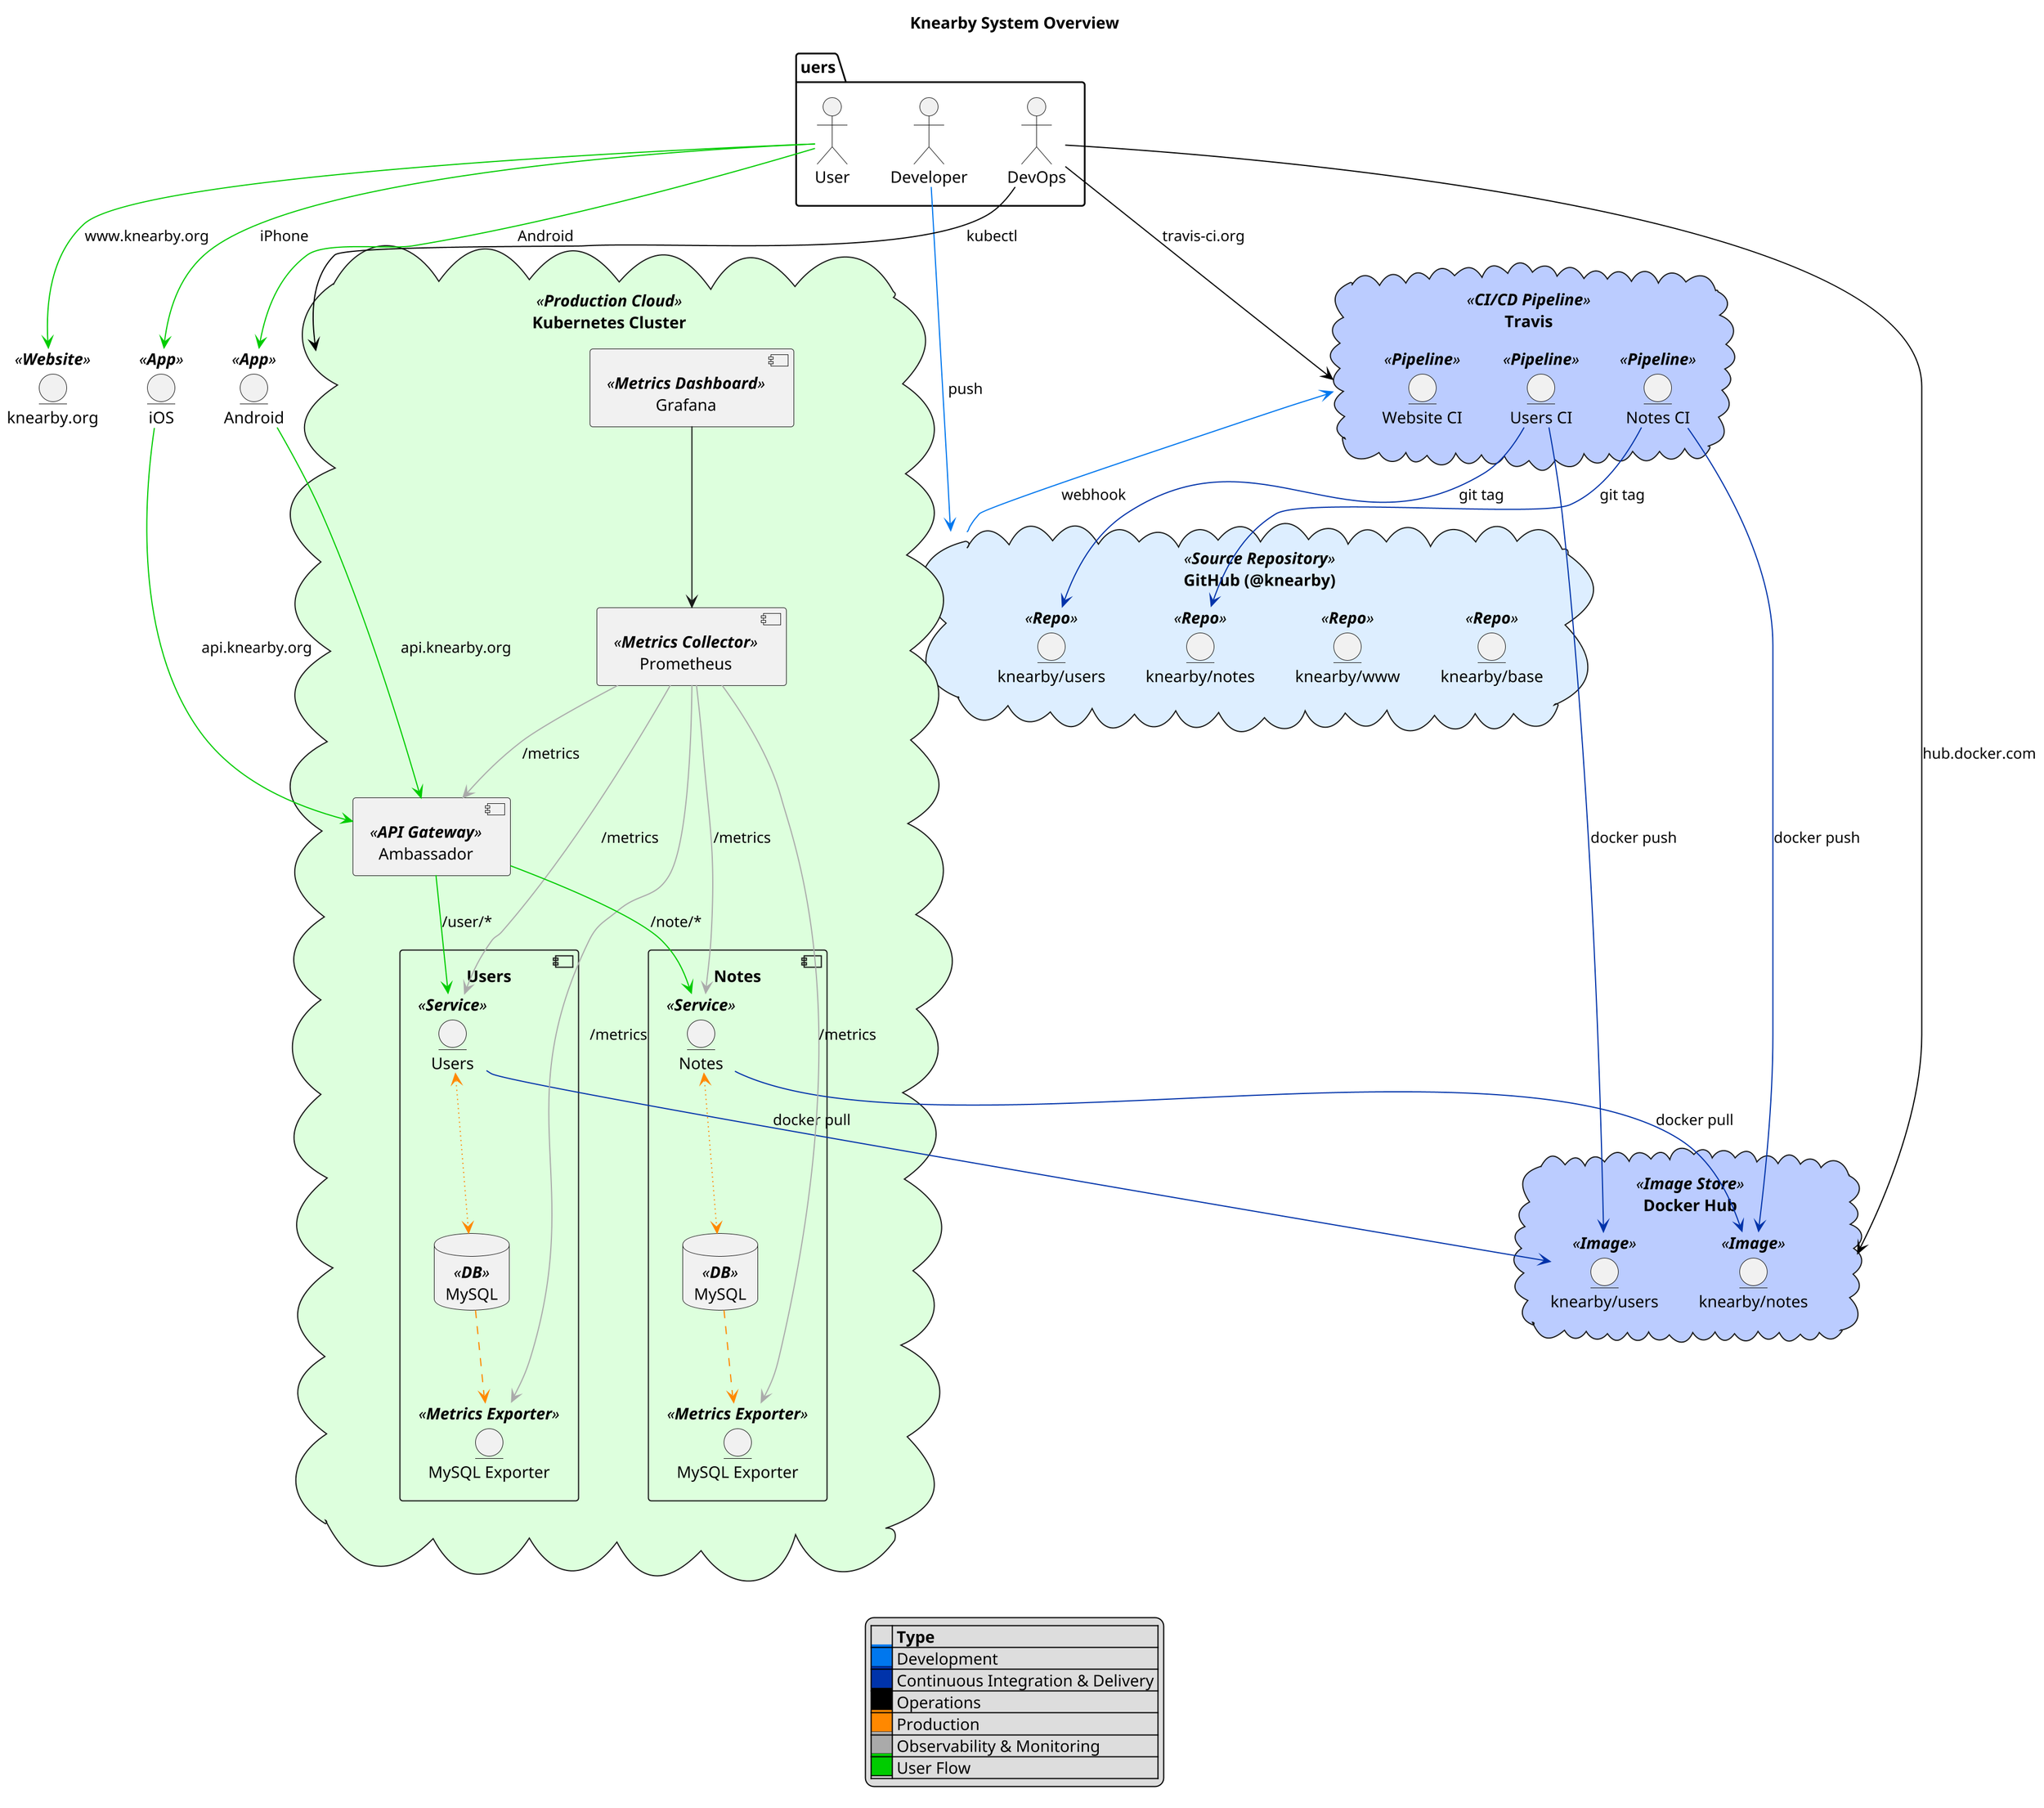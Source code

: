 @startuml
title Knearby System Overview

legend
|= |= Type |
|<back:#0077EE>___</back>| Development |
|<back:#0033AA>___</back>| Continuous Integration & Delivery |
|<back:#000000>___</back>| Operations |
|<back:#FF8800>___</back>| Production |
|<back:#AAAAAA>___</back>| Observability & Monitoring |
|<back:#00CC00>___</back>| User Flow |
endlegend

scale 2

package uers {
  actor user as "User"
  actor dev as "Developer"
  actor devops as "DevOps"
}

entity app_ios as "iOS" <<**App**>>
entity app_and as "Android" <<**App**>>
entity web_site as "knearby.org" <<**Website**>>

cloud github as "GitHub (@knearby)" <<**Source Repository**>> #DDEEFF {
  entity srcBase as "knearby/base" <<**Repo**>>
  entity srcWebsite as "knearby/www" <<**Repo**>>
  entity srcSvcUsers as "knearby/users" <<**Repo**>>
  entity srcSvcNotes as "knearby/notes" <<**Repo**>>
}

cloud travis as "Travis" <<**CI/CD Pipeline**>> #BBCCFF {
  entity ciUsers as "Users CI" <<**Pipeline**>>
  entity ciNotes as "Notes CI" <<**Pipeline**>>
  entity ciSite as "Website CI" <<**Pipeline**>>
}

cloud dockerhub as "Docker Hub" <<**Image Store**>> #BBCCFF {
  entity imgUsers as "knearby/users" <<**Image**>>
  entity imgNotes as "knearby/notes" <<**Image**>>
}

cloud gcp as "Kubernetes Cluster" <<**Production Cloud**>> #DDFFDD {
  component gateway as "Ambassador" <<**API Gateway**>>
  component prometheus as "Prometheus" <<**Metrics Collector**>>
  component grafana as "Grafana" <<**Metrics Dashboard**>>
  component users as "Users" {
    entity svcUsers as "Users" <<**Service**>>
    database dbUsers as "MySQL" <<**DB**>>
    entity dbUsersExporter as "MySQL Exporter" <<**Metrics Exporter**>>
  }
  component notes as "Notes" {
    entity svcNotes as "Notes" <<**Service**>>
    database dbNotes as "MySQL" <<**DB**>>
    entity dbNotesExporter as "MySQL Exporter" <<**Metrics Exporter**>>
  }
}

' development
' color: #0077EE
dev -[#0077EE]-> github : "push"
github -[#0077EE]-> travis : "webhook"

' operations
' color: #DDDD00
devops -[#000000]-> travis : "travis-ci.org"
devops -[#000000]-> dockerhub : "hub.docker.com"
devops -[#000000]-> gcp : "kubectl"


' ci/cd
' color: #0033AA
ciUsers -[#0033AA]-> imgUsers : "docker push"
ciUsers -[#0033AA]-> srcSvcUsers : "git tag"
ciNotes -[#0033AA]-> imgNotes : "docker push"
ciNotes -[#0033AA]-> srcSvcNotes : "git tag"
svcUsers -[#0033AA]-> imgUsers : "docker pull"
svcNotes -[#0033AA]-> imgNotes: "docker pull"

' production 
' color: #FF8800
svcUsers <~[#FF8800]~> dbUsers
dbUsers .[#FF8800].> dbUsersExporter
svcNotes <~[#FF8800]~> dbNotes
dbNotes .[#FF8800].> dbNotesExporter

' observability
' color: #AAAAAA
prometheus -[#AAAAAA]-> gateway : "/metrics"
prometheus -[#AAAAAA]-> svcUsers : "/metrics"
prometheus -[#AAAAAA]-> svcNotes : "/metrics"
prometheus -[#AAAAAA]-> dbUsersExporter : "/metrics"
prometheus -[#AAAAAA]-> dbNotesExporter : "/metrics"
grafana --> prometheus

' app flow
' color: #00CC00
user -[#00CC00]-> app_ios : "iPhone"
user -[#00CC00]-> app_and : "Android"
user -[#00CC00]-> web_site : "www.knearby.org"
app_ios -[#00CC00]-> gateway : "api.knearby.org"
app_and -[#00CC00]-> gateway : "api.knearby.org"
gateway -[#00CC00]-> svcUsers : "/user/*"
gateway -[#00CC00]-> svcNotes : "/note/*"

@enduml